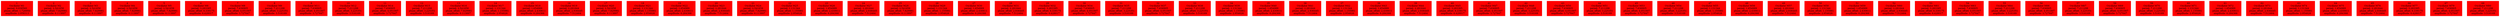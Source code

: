  digraph g{ forcelabels=true;
1 [label=<1<BR />Oscillator M1<BR /> period: 9.938560<BR /> phase_offset: 1.726950<BR /> amplitude: 2.858313>, shape=box,color=red,style=filled,fontsize=8];2 [label=<2<BR />Oscillator M2<BR /> period: 2.541658<BR /> phase_offset: 7.829981<BR /> amplitude: 6.113897>, shape=box,color=red,style=filled,fontsize=8];3 [label=<3<BR />Oscillator M3<BR /> period: 2.541658<BR /> phase_offset: 7.829981<BR /> amplitude: 6.113897>, shape=box,color=red,style=filled,fontsize=8];4 [label=<4<BR />Oscillator M4<BR /> period: 2.541658<BR /> phase_offset: 7.829981<BR /> amplitude: 6.113897>, shape=box,color=red,style=filled,fontsize=8];5 [label=<5<BR />Oscillator M5<BR /> period: 2.541658<BR /> phase_offset: 7.829981<BR /> amplitude: 6.113897>, shape=box,color=red,style=filled,fontsize=8];6 [label=<6<BR />Oscillator M6<BR /> period: 3.283385<BR /> phase_offset: 6.339175<BR /> amplitude: 6.428017>, shape=box,color=red,style=filled,fontsize=8];7 [label=<7<BR />Oscillator M8<BR /> period: 7.636905<BR /> phase_offset: 4.051007<BR /> amplitude: 3.727647>, shape=box,color=red,style=filled,fontsize=8];8 [label=<8<BR />Oscillator M9<BR /> period: 7.211298<BR /> phase_offset: 3.225351<BR /> amplitude: 3.516169>, shape=box,color=red,style=filled,fontsize=8];9 [label=<9<BR />Oscillator M11<BR /> period: 7.636905<BR /> phase_offset: 4.051007<BR /> amplitude: 3.727647>, shape=box,color=red,style=filled,fontsize=8];10 [label=<10<BR />Oscillator M12<BR /> period: 7.211298<BR /> phase_offset: 3.225351<BR /> amplitude: 3.516169>, shape=box,color=red,style=filled,fontsize=8];11 [label=<11<BR />Oscillator M14<BR /> period: 7.636905<BR /> phase_offset: 4.051007<BR /> amplitude: 3.727647>, shape=box,color=red,style=filled,fontsize=8];12 [label=<12<BR />Oscillator M15<BR /> period: 7.211298<BR /> phase_offset: 3.225351<BR /> amplitude: 3.516169>, shape=box,color=red,style=filled,fontsize=8];13 [label=<13<BR />Oscillator M16<BR /> period: 2.541658<BR /> phase_offset: 7.829981<BR /> amplitude: 6.113897>, shape=box,color=red,style=filled,fontsize=8];14 [label=<14<BR />Oscillator M17<BR /> period: 1.131344<BR /> phase_offset: 1.155981<BR /> amplitude: 2.954626>, shape=box,color=red,style=filled,fontsize=8];15 [label=<15<BR />Oscillator M18<BR /> period: 1.654989<BR /> phase_offset: 2.430611<BR /> amplitude: 6.284366>, shape=box,color=red,style=filled,fontsize=8];16 [label=<16<BR />Oscillator M19<BR /> period: 2.281644<BR /> phase_offset: 2.936445<BR /> amplitude: 7.512464>, shape=box,color=red,style=filled,fontsize=8];17 [label=<17<BR />Oscillator M20<BR /> period: 2.541658<BR /> phase_offset: 7.829981<BR /> amplitude: 6.113897>, shape=box,color=red,style=filled,fontsize=8];18 [label=<18<BR />Oscillator M21<BR /> period: 1.131344<BR /> phase_offset: 1.155981<BR /> amplitude: 2.954626>, shape=box,color=red,style=filled,fontsize=8];19 [label=<19<BR />Oscillator M22<BR /> period: 1.654989<BR /> phase_offset: 2.430611<BR /> amplitude: 6.284366>, shape=box,color=red,style=filled,fontsize=8];20 [label=<20<BR />Oscillator M23<BR /> period: 2.281644<BR /> phase_offset: 2.936445<BR /> amplitude: 7.512464>, shape=box,color=red,style=filled,fontsize=8];21 [label=<21<BR />Oscillator M24<BR /> period: 2.541658<BR /> phase_offset: 7.829981<BR /> amplitude: 6.113897>, shape=box,color=red,style=filled,fontsize=8];22 [label=<22<BR />Oscillator M25<BR /> period: 1.131344<BR /> phase_offset: 1.155981<BR /> amplitude: 2.954626>, shape=box,color=red,style=filled,fontsize=8];23 [label=<23<BR />Oscillator M26<BR /> period: 1.654989<BR /> phase_offset: 2.430611<BR /> amplitude: 6.284366>, shape=box,color=red,style=filled,fontsize=8];24 [label=<24<BR />Oscillator M27<BR /> period: 2.281644<BR /> phase_offset: 2.936445<BR /> amplitude: 7.512464>, shape=box,color=red,style=filled,fontsize=8];25 [label=<25<BR />Oscillator M28<BR /> period: 2.541658<BR /> phase_offset: 7.829981<BR /> amplitude: 6.113897>, shape=box,color=red,style=filled,fontsize=8];26 [label=<26<BR />Oscillator M29<BR /> period: 1.131344<BR /> phase_offset: 1.155981<BR /> amplitude: 2.954626>, shape=box,color=red,style=filled,fontsize=8];27 [label=<27<BR />Oscillator M30<BR /> period: 1.654989<BR /> phase_offset: 2.430611<BR /> amplitude: 6.284366>, shape=box,color=red,style=filled,fontsize=8];28 [label=<28<BR />Oscillator M31<BR /> period: 2.281644<BR /> phase_offset: 2.936445<BR /> amplitude: 7.512464>, shape=box,color=red,style=filled,fontsize=8];29 [label=<29<BR />Oscillator M32<BR /> period: 3.283385<BR /> phase_offset: 6.339175<BR /> amplitude: 6.428017>, shape=box,color=red,style=filled,fontsize=8];30 [label=<30<BR />Oscillator M34<BR /> period: 7.636905<BR /> phase_offset: 4.051007<BR /> amplitude: 3.727647>, shape=box,color=red,style=filled,fontsize=8];31 [label=<31<BR />Oscillator M35<BR /> period: 7.211298<BR /> phase_offset: 3.225351<BR /> amplitude: 3.516169>, shape=box,color=red,style=filled,fontsize=8];32 [label=<32<BR />Oscillator M37<BR /> period: 7.636905<BR /> phase_offset: 4.051007<BR /> amplitude: 3.727647>, shape=box,color=red,style=filled,fontsize=8];33 [label=<33<BR />Oscillator M38<BR /> period: 7.211298<BR /> phase_offset: 3.225351<BR /> amplitude: 3.516169>, shape=box,color=red,style=filled,fontsize=8];34 [label=<34<BR />Oscillator M39<BR /> period: 1.131344<BR /> phase_offset: 1.155981<BR /> amplitude: 2.954626>, shape=box,color=red,style=filled,fontsize=8];35 [label=<35<BR />Oscillator M40<BR /> period: 1.654989<BR /> phase_offset: 2.430611<BR /> amplitude: 6.284366>, shape=box,color=red,style=filled,fontsize=8];36 [label=<36<BR />Oscillator M41<BR /> period: 2.281644<BR /> phase_offset: 2.936445<BR /> amplitude: 7.512464>, shape=box,color=red,style=filled,fontsize=8];37 [label=<37<BR />Oscillator M42<BR /> period: 1.131344<BR /> phase_offset: 1.155981<BR /> amplitude: 2.954626>, shape=box,color=red,style=filled,fontsize=8];38 [label=<38<BR />Oscillator M43<BR /> period: 1.654989<BR /> phase_offset: 2.430611<BR /> amplitude: 6.284366>, shape=box,color=red,style=filled,fontsize=8];39 [label=<39<BR />Oscillator M44<BR /> period: 2.281644<BR /> phase_offset: 2.936445<BR /> amplitude: 7.512464>, shape=box,color=red,style=filled,fontsize=8];40 [label=<40<BR />Oscillator M45<BR /> period: 3.283385<BR /> phase_offset: 6.339175<BR /> amplitude: 6.428017>, shape=box,color=red,style=filled,fontsize=8];41 [label=<41<BR />Oscillator M47<BR /> period: 7.636905<BR /> phase_offset: 4.051007<BR /> amplitude: 3.727647>, shape=box,color=red,style=filled,fontsize=8];42 [label=<42<BR />Oscillator M48<BR /> period: 7.211298<BR /> phase_offset: 3.225351<BR /> amplitude: 3.516169>, shape=box,color=red,style=filled,fontsize=8];43 [label=<43<BR />Oscillator M50<BR /> period: 7.636905<BR /> phase_offset: 4.051007<BR /> amplitude: 3.727647>, shape=box,color=red,style=filled,fontsize=8];44 [label=<44<BR />Oscillator M51<BR /> period: 7.211298<BR /> phase_offset: 3.225351<BR /> amplitude: 3.516169>, shape=box,color=red,style=filled,fontsize=8];45 [label=<45<BR />Oscillator M53<BR /> period: 7.636905<BR /> phase_offset: 4.051007<BR /> amplitude: 3.727647>, shape=box,color=red,style=filled,fontsize=8];46 [label=<46<BR />Oscillator M54<BR /> period: 7.211298<BR /> phase_offset: 3.225351<BR /> amplitude: 3.516169>, shape=box,color=red,style=filled,fontsize=8];47 [label=<47<BR />Oscillator M55<BR /> period: 1.131344<BR /> phase_offset: 1.155981<BR /> amplitude: 2.954626>, shape=box,color=red,style=filled,fontsize=8];48 [label=<48<BR />Oscillator M56<BR /> period: 1.654989<BR /> phase_offset: 2.430611<BR /> amplitude: 6.284366>, shape=box,color=red,style=filled,fontsize=8];49 [label=<49<BR />Oscillator M57<BR /> period: 2.281644<BR /> phase_offset: 2.936445<BR /> amplitude: 7.512464>, shape=box,color=red,style=filled,fontsize=8];50 [label=<50<BR />Oscillator M58<BR /> period: 1.131344<BR /> phase_offset: 1.155981<BR /> amplitude: 2.954626>, shape=box,color=red,style=filled,fontsize=8];51 [label=<51<BR />Oscillator M59<BR /> period: 1.654989<BR /> phase_offset: 2.430611<BR /> amplitude: 6.284366>, shape=box,color=red,style=filled,fontsize=8];52 [label=<52<BR />Oscillator M60<BR /> period: 2.281644<BR /> phase_offset: 2.936445<BR /> amplitude: 7.512464>, shape=box,color=red,style=filled,fontsize=8];53 [label=<53<BR />Oscillator M61<BR /> period: 3.283385<BR /> phase_offset: 6.339175<BR /> amplitude: 6.428017>, shape=box,color=red,style=filled,fontsize=8];54 [label=<54<BR />Oscillator M63<BR /> period: 7.636905<BR /> phase_offset: 4.051007<BR /> amplitude: 3.727647>, shape=box,color=red,style=filled,fontsize=8];55 [label=<55<BR />Oscillator M64<BR /> period: 7.211298<BR /> phase_offset: 3.225351<BR /> amplitude: 3.516169>, shape=box,color=red,style=filled,fontsize=8];56 [label=<56<BR />Oscillator M66<BR /> period: 7.636905<BR /> phase_offset: 4.051007<BR /> amplitude: 3.727647>, shape=box,color=red,style=filled,fontsize=8];57 [label=<57<BR />Oscillator M67<BR /> period: 7.211298<BR /> phase_offset: 3.225351<BR /> amplitude: 3.516169>, shape=box,color=red,style=filled,fontsize=8];58 [label=<58<BR />Oscillator M69<BR /> period: 7.636905<BR /> phase_offset: 4.051007<BR /> amplitude: 3.727647>, shape=box,color=red,style=filled,fontsize=8];59 [label=<59<BR />Oscillator M70<BR /> period: 7.211298<BR /> phase_offset: 3.225351<BR /> amplitude: 3.516169>, shape=box,color=red,style=filled,fontsize=8];60 [label=<60<BR />Oscillator M71<BR /> period: 1.131344<BR /> phase_offset: 1.155981<BR /> amplitude: 2.954626>, shape=box,color=red,style=filled,fontsize=8];61 [label=<61<BR />Oscillator M72<BR /> period: 1.654989<BR /> phase_offset: 2.430611<BR /> amplitude: 6.284366>, shape=box,color=red,style=filled,fontsize=8];62 [label=<62<BR />Oscillator M73<BR /> period: 2.281644<BR /> phase_offset: 2.936445<BR /> amplitude: 7.512464>, shape=box,color=red,style=filled,fontsize=8];63 [label=<63<BR />Oscillator M74<BR /> period: 1.131344<BR /> phase_offset: 1.155981<BR /> amplitude: 2.954626>, shape=box,color=red,style=filled,fontsize=8];64 [label=<64<BR />Oscillator M75<BR /> period: 1.654989<BR /> phase_offset: 2.430611<BR /> amplitude: 6.284366>, shape=box,color=red,style=filled,fontsize=8];65 [label=<65<BR />Oscillator M76<BR /> period: 2.281644<BR /> phase_offset: 2.936445<BR /> amplitude: 7.512464>, shape=box,color=red,style=filled,fontsize=8];66 [label=<66<BR />Oscillator M77<BR /> period: 3.283385<BR /> phase_offset: 6.339175<BR /> amplitude: 6.428017>, shape=box,color=red,style=filled,fontsize=8];67 [label=<67<BR />Oscillator M79<BR /> period: 7.636905<BR /> phase_offset: 4.051007<BR /> amplitude: 3.727647>, shape=box,color=red,style=filled,fontsize=8];68 [label=<68<BR />Oscillator M80<BR /> period: 7.211298<BR /> phase_offset: 3.225351<BR /> amplitude: 3.516169>, shape=box,color=red,style=filled,fontsize=8]; }
